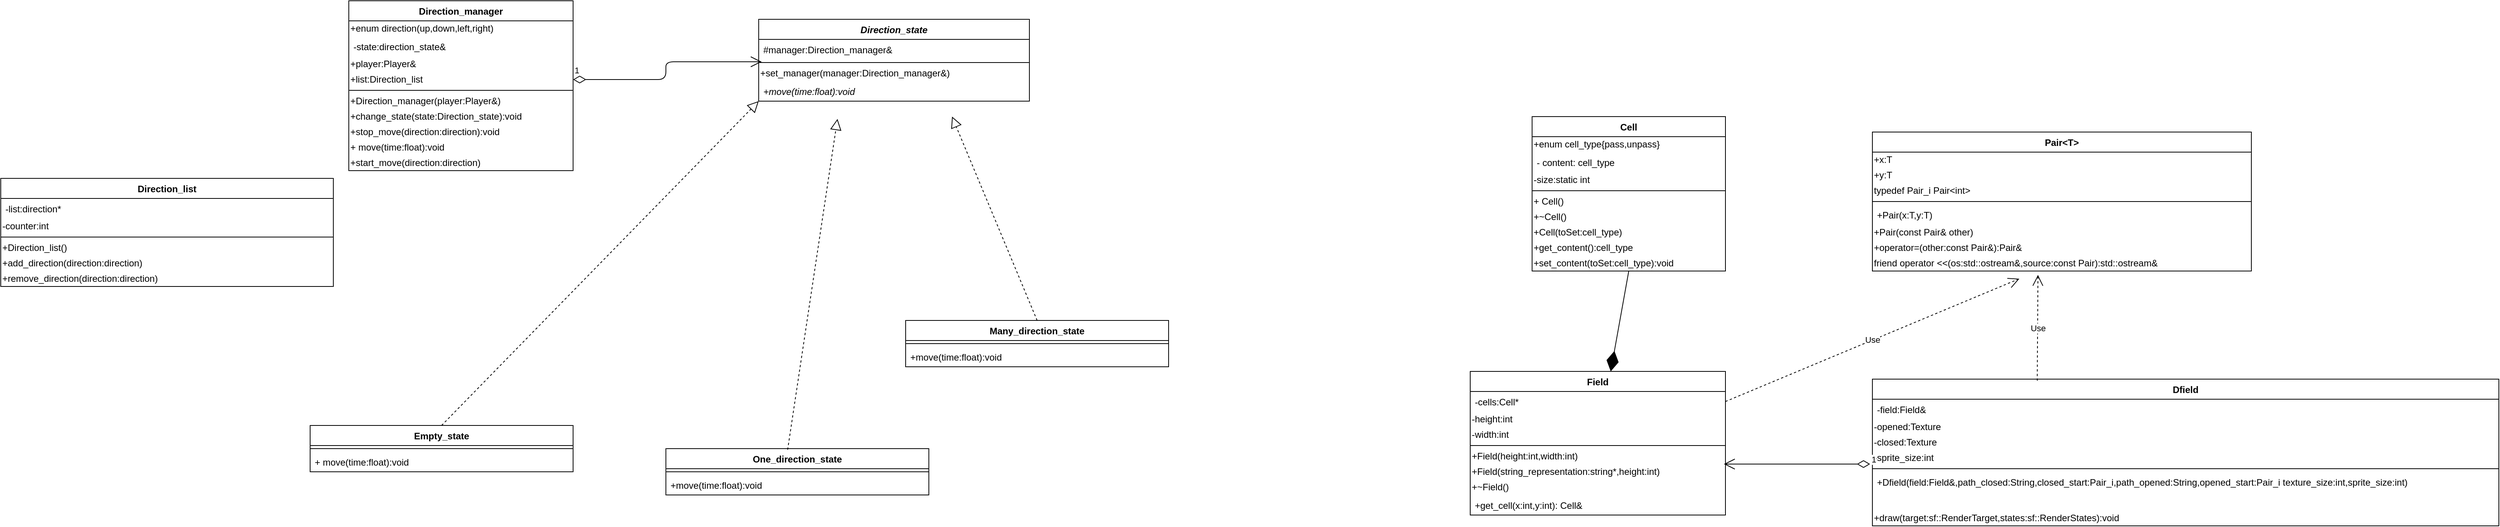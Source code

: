 <mxfile version="14.5.6" type="github">
  <diagram name="Page-1" id="e7e014a7-5840-1c2e-5031-d8a46d1fe8dd">
    <mxGraphModel dx="3139" dy="487" grid="1" gridSize="10" guides="1" tooltips="1" connect="1" arrows="1" fold="1" page="1" pageScale="1" pageWidth="1169" pageHeight="826" background="#ffffff" math="0" shadow="0">
      <root>
        <mxCell id="0" />
        <mxCell id="1" parent="0" />
        <mxCell id="MpmSZw6heoh9v0yhd0qV-53" value="Cell" style="swimlane;fontStyle=1;align=center;verticalAlign=top;childLayout=stackLayout;horizontal=1;startSize=26;horizontalStack=0;resizeParent=1;resizeParentMax=0;resizeLast=0;collapsible=1;marginBottom=0;" parent="1" vertex="1">
          <mxGeometry x="600" y="210" width="250" height="200" as="geometry" />
        </mxCell>
        <mxCell id="MpmSZw6heoh9v0yhd0qV-70" value="&lt;div align=&quot;left&quot;&gt;+enum cell_type{pass,unpass}&lt;/div&gt;" style="text;html=1;strokeColor=none;fillColor=none;align=left;verticalAlign=middle;whiteSpace=wrap;rounded=0;" parent="MpmSZw6heoh9v0yhd0qV-53" vertex="1">
          <mxGeometry y="26" width="250" height="20" as="geometry" />
        </mxCell>
        <mxCell id="MpmSZw6heoh9v0yhd0qV-54" value="- content: cell_type" style="text;strokeColor=none;fillColor=none;align=left;verticalAlign=top;spacingLeft=4;spacingRight=4;overflow=hidden;rotatable=0;points=[[0,0.5],[1,0.5]];portConstraint=eastwest;" parent="MpmSZw6heoh9v0yhd0qV-53" vertex="1">
          <mxGeometry y="46" width="250" height="26" as="geometry" />
        </mxCell>
        <mxCell id="kN8OmJiP3MsgrToV_cUY-2" value="&lt;div align=&quot;left&quot;&gt;-size:static int&lt;/div&gt;" style="text;html=1;strokeColor=none;fillColor=none;align=left;verticalAlign=middle;whiteSpace=wrap;rounded=0;" parent="MpmSZw6heoh9v0yhd0qV-53" vertex="1">
          <mxGeometry y="72" width="250" height="20" as="geometry" />
        </mxCell>
        <mxCell id="MpmSZw6heoh9v0yhd0qV-55" value="" style="line;strokeWidth=1;fillColor=none;align=left;verticalAlign=middle;spacingTop=-1;spacingLeft=3;spacingRight=3;rotatable=0;labelPosition=right;points=[];portConstraint=eastwest;" parent="MpmSZw6heoh9v0yhd0qV-53" vertex="1">
          <mxGeometry y="92" width="250" height="8" as="geometry" />
        </mxCell>
        <mxCell id="MpmSZw6heoh9v0yhd0qV-74" value="&lt;div align=&quot;left&quot;&gt;+ Cell()&lt;/div&gt;" style="text;html=1;strokeColor=none;fillColor=none;align=left;verticalAlign=middle;whiteSpace=wrap;rounded=0;" parent="MpmSZw6heoh9v0yhd0qV-53" vertex="1">
          <mxGeometry y="100" width="250" height="20" as="geometry" />
        </mxCell>
        <mxCell id="MpmSZw6heoh9v0yhd0qV-67" value="&lt;div align=&quot;left&quot;&gt;+~Cell()&lt;/div&gt;" style="text;html=1;strokeColor=none;fillColor=none;align=left;verticalAlign=middle;whiteSpace=wrap;rounded=0;" parent="MpmSZw6heoh9v0yhd0qV-53" vertex="1">
          <mxGeometry y="120" width="250" height="20" as="geometry" />
        </mxCell>
        <mxCell id="MpmSZw6heoh9v0yhd0qV-66" value="&lt;div align=&quot;left&quot;&gt;+Cell(toSet:cell_type)&lt;/div&gt;" style="text;html=1;strokeColor=none;fillColor=none;align=left;verticalAlign=middle;whiteSpace=wrap;rounded=0;" parent="MpmSZw6heoh9v0yhd0qV-53" vertex="1">
          <mxGeometry y="140" width="250" height="20" as="geometry" />
        </mxCell>
        <mxCell id="MpmSZw6heoh9v0yhd0qV-69" value="&lt;div align=&quot;left&quot;&gt;+get_content():cell_type&lt;/div&gt;" style="text;html=1;strokeColor=none;fillColor=none;align=left;verticalAlign=middle;whiteSpace=wrap;rounded=0;" parent="MpmSZw6heoh9v0yhd0qV-53" vertex="1">
          <mxGeometry y="160" width="250" height="20" as="geometry" />
        </mxCell>
        <mxCell id="MpmSZw6heoh9v0yhd0qV-75" value="&lt;div align=&quot;left&quot;&gt;+set_content(toSet:cell_type):void&lt;br&gt;&lt;/div&gt;" style="text;html=1;strokeColor=none;fillColor=none;align=left;verticalAlign=middle;whiteSpace=wrap;rounded=0;" parent="MpmSZw6heoh9v0yhd0qV-53" vertex="1">
          <mxGeometry y="180" width="250" height="20" as="geometry" />
        </mxCell>
        <mxCell id="MpmSZw6heoh9v0yhd0qV-57" value="Field" style="swimlane;fontStyle=1;align=center;verticalAlign=top;childLayout=stackLayout;horizontal=1;startSize=26;horizontalStack=0;resizeParent=1;resizeParentMax=0;resizeLast=0;collapsible=1;marginBottom=0;" parent="1" vertex="1">
          <mxGeometry x="520" y="540" width="330" height="186" as="geometry" />
        </mxCell>
        <mxCell id="MpmSZw6heoh9v0yhd0qV-58" value="-cells:Cell*" style="text;strokeColor=none;fillColor=none;align=left;verticalAlign=top;spacingLeft=4;spacingRight=4;overflow=hidden;rotatable=0;points=[[0,0.5],[1,0.5]];portConstraint=eastwest;" parent="MpmSZw6heoh9v0yhd0qV-57" vertex="1">
          <mxGeometry y="26" width="330" height="26" as="geometry" />
        </mxCell>
        <mxCell id="MpmSZw6heoh9v0yhd0qV-64" value="&lt;div align=&quot;left&quot;&gt;-height:int&lt;br&gt;&lt;/div&gt;" style="text;html=1;strokeColor=none;fillColor=none;align=left;verticalAlign=middle;whiteSpace=wrap;rounded=0;" parent="MpmSZw6heoh9v0yhd0qV-57" vertex="1">
          <mxGeometry y="52" width="330" height="20" as="geometry" />
        </mxCell>
        <mxCell id="MpmSZw6heoh9v0yhd0qV-65" value="&lt;div align=&quot;left&quot;&gt;-width:int&lt;/div&gt;" style="text;html=1;strokeColor=none;fillColor=none;align=left;verticalAlign=middle;whiteSpace=wrap;rounded=0;" parent="MpmSZw6heoh9v0yhd0qV-57" vertex="1">
          <mxGeometry y="72" width="330" height="20" as="geometry" />
        </mxCell>
        <mxCell id="MpmSZw6heoh9v0yhd0qV-59" value="" style="line;strokeWidth=1;fillColor=none;align=left;verticalAlign=middle;spacingTop=-1;spacingLeft=3;spacingRight=3;rotatable=0;labelPosition=right;points=[];portConstraint=eastwest;" parent="MpmSZw6heoh9v0yhd0qV-57" vertex="1">
          <mxGeometry y="92" width="330" height="8" as="geometry" />
        </mxCell>
        <mxCell id="MpmSZw6heoh9v0yhd0qV-81" value="&lt;div align=&quot;left&quot;&gt;+Field(height:int,width:int)&lt;/div&gt;" style="text;html=1;strokeColor=none;fillColor=none;align=left;verticalAlign=middle;whiteSpace=wrap;rounded=0;" parent="MpmSZw6heoh9v0yhd0qV-57" vertex="1">
          <mxGeometry y="100" width="330" height="20" as="geometry" />
        </mxCell>
        <mxCell id="MpmSZw6heoh9v0yhd0qV-82" value="&lt;div align=&quot;left&quot;&gt;+Field(string_representation:string*,height:int)&lt;/div&gt;" style="text;html=1;strokeColor=none;fillColor=none;align=left;verticalAlign=middle;whiteSpace=wrap;rounded=0;" parent="MpmSZw6heoh9v0yhd0qV-57" vertex="1">
          <mxGeometry y="120" width="330" height="20" as="geometry" />
        </mxCell>
        <mxCell id="Y_DRZbf8Gvfk2xtCwnfg-22" value="&lt;div align=&quot;left&quot;&gt;+~Field()&lt;/div&gt;" style="text;html=1;strokeColor=none;fillColor=none;align=left;verticalAlign=middle;whiteSpace=wrap;rounded=0;" parent="MpmSZw6heoh9v0yhd0qV-57" vertex="1">
          <mxGeometry y="140" width="330" height="20" as="geometry" />
        </mxCell>
        <mxCell id="MpmSZw6heoh9v0yhd0qV-60" value="+get_cell(x:int,y:int): Cell&amp; " style="text;strokeColor=none;fillColor=none;align=left;verticalAlign=top;spacingLeft=4;spacingRight=4;overflow=hidden;rotatable=0;points=[[0,0.5],[1,0.5]];portConstraint=eastwest;" parent="MpmSZw6heoh9v0yhd0qV-57" vertex="1">
          <mxGeometry y="160" width="330" height="26" as="geometry" />
        </mxCell>
        <mxCell id="7PPTtW4vlPHc0rOXR-Uv-21" value="Use" style="endArrow=open;endSize=12;dashed=1;html=1;entryX=1;entryY=0.5;entryDx=0;entryDy=0;exitX=1;exitY=0.5;exitDx=0;exitDy=0;" parent="MpmSZw6heoh9v0yhd0qV-57" source="MpmSZw6heoh9v0yhd0qV-58" edge="1">
          <mxGeometry width="160" relative="1" as="geometry">
            <mxPoint x="480" y="-10" as="sourcePoint" />
            <mxPoint x="710" y="-120" as="targetPoint" />
          </mxGeometry>
        </mxCell>
        <mxCell id="MpmSZw6heoh9v0yhd0qV-76" value="" style="endArrow=diamondThin;endFill=1;endSize=24;html=1;exitX=0.5;exitY=1;exitDx=0;exitDy=0;" parent="1" source="MpmSZw6heoh9v0yhd0qV-75" target="MpmSZw6heoh9v0yhd0qV-57" edge="1">
          <mxGeometry width="160" relative="1" as="geometry">
            <mxPoint x="690" y="510" as="sourcePoint" />
            <mxPoint x="850" y="510" as="targetPoint" />
          </mxGeometry>
        </mxCell>
        <mxCell id="MpmSZw6heoh9v0yhd0qV-77" value="Dfield" style="swimlane;fontStyle=1;align=center;verticalAlign=top;childLayout=stackLayout;horizontal=1;startSize=26;horizontalStack=0;resizeParent=1;resizeParentMax=0;resizeLast=0;collapsible=1;marginBottom=0;" parent="1" vertex="1">
          <mxGeometry x="1040" y="550" width="810" height="190" as="geometry" />
        </mxCell>
        <mxCell id="MpmSZw6heoh9v0yhd0qV-78" value="-field:Field&amp;" style="text;strokeColor=none;fillColor=none;align=left;verticalAlign=top;spacingLeft=4;spacingRight=4;overflow=hidden;rotatable=0;points=[[0,0.5],[1,0.5]];portConstraint=eastwest;" parent="MpmSZw6heoh9v0yhd0qV-77" vertex="1">
          <mxGeometry y="26" width="810" height="26" as="geometry" />
        </mxCell>
        <mxCell id="Y_DRZbf8Gvfk2xtCwnfg-1" value="&lt;div align=&quot;left&quot;&gt;-opened:Texture&lt;br&gt;&lt;/div&gt;" style="text;html=1;strokeColor=none;fillColor=none;align=left;verticalAlign=middle;whiteSpace=wrap;rounded=0;" parent="MpmSZw6heoh9v0yhd0qV-77" vertex="1">
          <mxGeometry y="52" width="810" height="20" as="geometry" />
        </mxCell>
        <mxCell id="Y_DRZbf8Gvfk2xtCwnfg-13" value="&lt;div align=&quot;left&quot;&gt;-closed:Texture&lt;/div&gt;" style="text;html=1;strokeColor=none;fillColor=none;align=left;verticalAlign=middle;whiteSpace=wrap;rounded=0;" parent="MpmSZw6heoh9v0yhd0qV-77" vertex="1">
          <mxGeometry y="72" width="810" height="20" as="geometry" />
        </mxCell>
        <mxCell id="Y_DRZbf8Gvfk2xtCwnfg-14" value="&lt;div align=&quot;left&quot;&gt;-sprite_size:int&lt;/div&gt;" style="text;html=1;strokeColor=none;fillColor=none;align=left;verticalAlign=middle;whiteSpace=wrap;rounded=0;" parent="MpmSZw6heoh9v0yhd0qV-77" vertex="1">
          <mxGeometry y="92" width="810" height="20" as="geometry" />
        </mxCell>
        <mxCell id="MpmSZw6heoh9v0yhd0qV-79" value="" style="line;strokeWidth=1;fillColor=none;align=left;verticalAlign=middle;spacingTop=-1;spacingLeft=3;spacingRight=3;rotatable=0;labelPosition=right;points=[];portConstraint=eastwest;" parent="MpmSZw6heoh9v0yhd0qV-77" vertex="1">
          <mxGeometry y="112" width="810" height="8" as="geometry" />
        </mxCell>
        <mxCell id="MpmSZw6heoh9v0yhd0qV-80" value="+Dfield(field:Field&amp;,path_closed:String,closed_start:Pair_i,path_opened:String,opened_start:Pair_i texture_size:int,sprite_size:int)" style="text;strokeColor=none;fillColor=none;align=left;verticalAlign=top;spacingLeft=4;spacingRight=4;overflow=hidden;rotatable=0;points=[[0,0.5],[1,0.5]];portConstraint=eastwest;" parent="MpmSZw6heoh9v0yhd0qV-77" vertex="1">
          <mxGeometry y="120" width="810" height="50" as="geometry" />
        </mxCell>
        <mxCell id="7PPTtW4vlPHc0rOXR-Uv-1" value="&lt;div align=&quot;left&quot;&gt;+draw(target:sf::RenderTarget,states:sf::RenderStates):void&lt;/div&gt;" style="text;html=1;strokeColor=none;fillColor=none;align=left;verticalAlign=middle;whiteSpace=wrap;rounded=0;" parent="MpmSZw6heoh9v0yhd0qV-77" vertex="1">
          <mxGeometry y="170" width="810" height="20" as="geometry" />
        </mxCell>
        <mxCell id="7PPTtW4vlPHc0rOXR-Uv-5" value="1" style="endArrow=open;html=1;endSize=12;startArrow=diamondThin;startSize=14;startFill=0;edgeStyle=orthogonalEdgeStyle;align=left;verticalAlign=bottom;" parent="1" edge="1">
          <mxGeometry x="-1" y="3" relative="1" as="geometry">
            <mxPoint x="1037" y="660" as="sourcePoint" />
            <mxPoint x="848" y="660" as="targetPoint" />
          </mxGeometry>
        </mxCell>
        <mxCell id="7PPTtW4vlPHc0rOXR-Uv-6" value="Pair&lt;T&gt;" style="swimlane;fontStyle=1;align=center;verticalAlign=top;childLayout=stackLayout;horizontal=1;startSize=26;horizontalStack=0;resizeParent=1;resizeParentMax=0;resizeLast=0;collapsible=1;marginBottom=0;" parent="1" vertex="1">
          <mxGeometry x="1040" y="230" width="490" height="180" as="geometry" />
        </mxCell>
        <mxCell id="7PPTtW4vlPHc0rOXR-Uv-11" value="+x:T" style="text;html=1;strokeColor=none;fillColor=none;align=left;verticalAlign=middle;whiteSpace=wrap;rounded=0;" parent="7PPTtW4vlPHc0rOXR-Uv-6" vertex="1">
          <mxGeometry y="26" width="490" height="20" as="geometry" />
        </mxCell>
        <mxCell id="7PPTtW4vlPHc0rOXR-Uv-10" value="&lt;div align=&quot;left&quot;&gt;+y:T&lt;/div&gt;" style="text;html=1;strokeColor=none;fillColor=none;align=left;verticalAlign=middle;whiteSpace=wrap;rounded=0;" parent="7PPTtW4vlPHc0rOXR-Uv-6" vertex="1">
          <mxGeometry y="46" width="490" height="20" as="geometry" />
        </mxCell>
        <mxCell id="7PPTtW4vlPHc0rOXR-Uv-18" value="&lt;div align=&quot;left&quot;&gt;typedef Pair_i Pair&amp;lt;int&amp;gt;&lt;/div&gt;" style="text;html=1;strokeColor=none;fillColor=none;align=left;verticalAlign=middle;whiteSpace=wrap;rounded=0;" parent="7PPTtW4vlPHc0rOXR-Uv-6" vertex="1">
          <mxGeometry y="66" width="490" height="20" as="geometry" />
        </mxCell>
        <mxCell id="7PPTtW4vlPHc0rOXR-Uv-8" value="" style="line;strokeWidth=1;fillColor=none;align=left;verticalAlign=middle;spacingTop=-1;spacingLeft=3;spacingRight=3;rotatable=0;labelPosition=right;points=[];portConstraint=eastwest;" parent="7PPTtW4vlPHc0rOXR-Uv-6" vertex="1">
          <mxGeometry y="86" width="490" height="8" as="geometry" />
        </mxCell>
        <mxCell id="7PPTtW4vlPHc0rOXR-Uv-9" value="+Pair(x:T,y:T)" style="text;strokeColor=none;fillColor=none;align=left;verticalAlign=top;spacingLeft=4;spacingRight=4;overflow=hidden;rotatable=0;points=[[0,0.5],[1,0.5]];portConstraint=eastwest;" parent="7PPTtW4vlPHc0rOXR-Uv-6" vertex="1">
          <mxGeometry y="94" width="490" height="26" as="geometry" />
        </mxCell>
        <mxCell id="7PPTtW4vlPHc0rOXR-Uv-12" value="&lt;div align=&quot;left&quot;&gt;+Pair(const Pair&amp;amp; other)&lt;br&gt;&lt;/div&gt;" style="text;html=1;strokeColor=none;fillColor=none;align=left;verticalAlign=middle;whiteSpace=wrap;rounded=0;" parent="7PPTtW4vlPHc0rOXR-Uv-6" vertex="1">
          <mxGeometry y="120" width="490" height="20" as="geometry" />
        </mxCell>
        <mxCell id="7PPTtW4vlPHc0rOXR-Uv-15" value="&lt;div align=&quot;left&quot;&gt;+operator=(other:const Pair&amp;amp;):Pair&amp;amp;&lt;br&gt;&lt;/div&gt;" style="text;html=1;strokeColor=none;fillColor=none;align=left;verticalAlign=middle;whiteSpace=wrap;rounded=0;" parent="7PPTtW4vlPHc0rOXR-Uv-6" vertex="1">
          <mxGeometry y="140" width="490" height="20" as="geometry" />
        </mxCell>
        <mxCell id="7PPTtW4vlPHc0rOXR-Uv-17" value="&lt;div&gt;friend operator &amp;lt;&amp;lt;(os:std::ostream&amp;amp;,source:const Pair):std::ostream&amp;amp;&lt;br&gt;&lt;/div&gt;" style="text;html=1;strokeColor=none;fillColor=none;align=left;verticalAlign=middle;whiteSpace=wrap;rounded=0;" parent="7PPTtW4vlPHc0rOXR-Uv-6" vertex="1">
          <mxGeometry y="160" width="490" height="20" as="geometry" />
        </mxCell>
        <mxCell id="7PPTtW4vlPHc0rOXR-Uv-19" value="Use" style="endArrow=open;endSize=12;dashed=1;html=1;entryX=0.392;entryY=1.25;entryDx=0;entryDy=0;exitX=0.236;exitY=0.011;exitDx=0;exitDy=0;exitPerimeter=0;entryPerimeter=0;" parent="1" edge="1">
          <mxGeometry width="160" relative="1" as="geometry">
            <mxPoint x="1253.16" y="552.09" as="sourcePoint" />
            <mxPoint x="1254.08" y="415" as="targetPoint" />
          </mxGeometry>
        </mxCell>
        <mxCell id="LGpfkNOpEjkACR8kou12-1" value="Direction_manager" style="swimlane;fontStyle=1;align=center;verticalAlign=top;childLayout=stackLayout;horizontal=1;startSize=26;horizontalStack=0;resizeParent=1;resizeParentMax=0;resizeLast=0;collapsible=1;marginBottom=0;" parent="1" vertex="1">
          <mxGeometry x="-930" y="60" width="290" height="220" as="geometry" />
        </mxCell>
        <mxCell id="LGpfkNOpEjkACR8kou12-35" value="&lt;div align=&quot;left&quot;&gt;+enum direction(up,down,left,right)&lt;br&gt;&lt;/div&gt;" style="text;html=1;strokeColor=none;fillColor=none;align=left;verticalAlign=middle;whiteSpace=wrap;rounded=0;" parent="LGpfkNOpEjkACR8kou12-1" vertex="1">
          <mxGeometry y="26" width="290" height="20" as="geometry" />
        </mxCell>
        <mxCell id="LGpfkNOpEjkACR8kou12-2" value="-state:direction_state&amp;" style="text;strokeColor=none;fillColor=none;align=left;verticalAlign=top;spacingLeft=4;spacingRight=4;overflow=hidden;rotatable=0;points=[[0,0.5],[1,0.5]];portConstraint=eastwest;" parent="LGpfkNOpEjkACR8kou12-1" vertex="1">
          <mxGeometry y="46" width="290" height="26" as="geometry" />
        </mxCell>
        <mxCell id="bZ3cJJrWvmUA5AiKP7kB-26" value="+player:Player&amp;amp;" style="text;html=1;strokeColor=none;fillColor=none;align=left;verticalAlign=middle;whiteSpace=wrap;rounded=0;" vertex="1" parent="LGpfkNOpEjkACR8kou12-1">
          <mxGeometry y="72" width="290" height="20" as="geometry" />
        </mxCell>
        <mxCell id="LGpfkNOpEjkACR8kou12-31" value="&lt;div&gt;+list:Direction_list&lt;br&gt;&lt;/div&gt;" style="text;html=1;strokeColor=none;fillColor=none;align=left;verticalAlign=middle;whiteSpace=wrap;rounded=0;" parent="LGpfkNOpEjkACR8kou12-1" vertex="1">
          <mxGeometry y="92" width="290" height="20" as="geometry" />
        </mxCell>
        <mxCell id="LGpfkNOpEjkACR8kou12-3" value="" style="line;strokeWidth=1;fillColor=none;align=left;verticalAlign=middle;spacingTop=-1;spacingLeft=3;spacingRight=3;rotatable=0;labelPosition=right;points=[];portConstraint=eastwest;" parent="LGpfkNOpEjkACR8kou12-1" vertex="1">
          <mxGeometry y="112" width="290" height="8" as="geometry" />
        </mxCell>
        <mxCell id="bZ3cJJrWvmUA5AiKP7kB-2" value="+Direction_manager(player:Player&amp;amp;)" style="text;html=1;strokeColor=none;fillColor=none;align=left;verticalAlign=middle;whiteSpace=wrap;rounded=0;" vertex="1" parent="LGpfkNOpEjkACR8kou12-1">
          <mxGeometry y="120" width="290" height="20" as="geometry" />
        </mxCell>
        <mxCell id="bZ3cJJrWvmUA5AiKP7kB-3" value="+change_state(state:Direction_state):void" style="text;html=1;strokeColor=none;fillColor=none;align=left;verticalAlign=middle;whiteSpace=wrap;rounded=0;" vertex="1" parent="LGpfkNOpEjkACR8kou12-1">
          <mxGeometry y="140" width="290" height="20" as="geometry" />
        </mxCell>
        <mxCell id="bZ3cJJrWvmUA5AiKP7kB-19" value="&lt;div align=&quot;left&quot;&gt;+stop_move(direction:direction):void&lt;/div&gt;" style="text;html=1;strokeColor=none;fillColor=none;align=left;verticalAlign=middle;whiteSpace=wrap;rounded=0;" vertex="1" parent="LGpfkNOpEjkACR8kou12-1">
          <mxGeometry y="160" width="290" height="20" as="geometry" />
        </mxCell>
        <mxCell id="bZ3cJJrWvmUA5AiKP7kB-1" value="&lt;div align=&quot;left&quot;&gt;+ move(time:float):void &lt;/div&gt;" style="text;html=1;strokeColor=none;fillColor=none;align=left;verticalAlign=middle;whiteSpace=wrap;rounded=0;" vertex="1" parent="LGpfkNOpEjkACR8kou12-1">
          <mxGeometry y="180" width="290" height="20" as="geometry" />
        </mxCell>
        <mxCell id="bZ3cJJrWvmUA5AiKP7kB-24" value="+start_move(direction:direction)" style="text;html=1;strokeColor=none;fillColor=none;align=left;verticalAlign=middle;whiteSpace=wrap;rounded=0;" vertex="1" parent="LGpfkNOpEjkACR8kou12-1">
          <mxGeometry y="200" width="290" height="20" as="geometry" />
        </mxCell>
        <mxCell id="LGpfkNOpEjkACR8kou12-5" value="Direction_state" style="swimlane;fontStyle=3;align=center;verticalAlign=top;childLayout=stackLayout;horizontal=1;startSize=26;horizontalStack=0;resizeParent=1;resizeParentMax=0;resizeLast=0;collapsible=1;marginBottom=0;" parent="1" vertex="1">
          <mxGeometry x="-400" y="84" width="350" height="106" as="geometry" />
        </mxCell>
        <mxCell id="LGpfkNOpEjkACR8kou12-6" value="#manager:Direction_manager&amp;" style="text;strokeColor=none;fillColor=none;align=left;verticalAlign=top;spacingLeft=4;spacingRight=4;overflow=hidden;rotatable=0;points=[[0,0.5],[1,0.5]];portConstraint=eastwest;" parent="LGpfkNOpEjkACR8kou12-5" vertex="1">
          <mxGeometry y="26" width="350" height="26" as="geometry" />
        </mxCell>
        <mxCell id="LGpfkNOpEjkACR8kou12-7" value="" style="line;strokeWidth=1;fillColor=none;align=left;verticalAlign=middle;spacingTop=-1;spacingLeft=3;spacingRight=3;rotatable=0;labelPosition=right;points=[];portConstraint=eastwest;" parent="LGpfkNOpEjkACR8kou12-5" vertex="1">
          <mxGeometry y="52" width="350" height="8" as="geometry" />
        </mxCell>
        <mxCell id="bZ3cJJrWvmUA5AiKP7kB-29" value="+set_manager(manager:Direction_manager&amp;amp;)" style="text;html=1;strokeColor=none;fillColor=none;align=left;verticalAlign=middle;whiteSpace=wrap;rounded=0;" vertex="1" parent="LGpfkNOpEjkACR8kou12-5">
          <mxGeometry y="60" width="350" height="20" as="geometry" />
        </mxCell>
        <mxCell id="LGpfkNOpEjkACR8kou12-8" value="+move(time:float):void " style="text;strokeColor=none;fillColor=none;align=left;verticalAlign=top;spacingLeft=4;spacingRight=4;overflow=hidden;rotatable=0;points=[[0,0.5],[1,0.5]];portConstraint=eastwest;fontStyle=2" parent="LGpfkNOpEjkACR8kou12-5" vertex="1">
          <mxGeometry y="80" width="350" height="26" as="geometry" />
        </mxCell>
        <mxCell id="LGpfkNOpEjkACR8kou12-9" value="1" style="endArrow=open;html=1;endSize=12;startArrow=diamondThin;startSize=14;startFill=0;edgeStyle=orthogonalEdgeStyle;align=left;verticalAlign=bottom;entryX=0.011;entryY=0.375;entryDx=0;entryDy=0;entryPerimeter=0;exitX=1;exitY=0.5;exitDx=0;exitDy=0;exitPerimeter=0;" parent="1" source="LGpfkNOpEjkACR8kou12-31" target="LGpfkNOpEjkACR8kou12-7" edge="1">
          <mxGeometry x="-1" y="3" relative="1" as="geometry">
            <mxPoint x="-620" y="177" as="sourcePoint" />
            <mxPoint x="-310" y="270" as="targetPoint" />
          </mxGeometry>
        </mxCell>
        <mxCell id="LGpfkNOpEjkACR8kou12-11" value="Empty_state" style="swimlane;fontStyle=1;align=center;verticalAlign=top;childLayout=stackLayout;horizontal=1;startSize=26;horizontalStack=0;resizeParent=1;resizeParentMax=0;resizeLast=0;collapsible=1;marginBottom=0;" parent="1" vertex="1">
          <mxGeometry x="-980" y="610" width="340" height="60" as="geometry" />
        </mxCell>
        <mxCell id="LGpfkNOpEjkACR8kou12-13" value="" style="line;strokeWidth=1;fillColor=none;align=left;verticalAlign=middle;spacingTop=-1;spacingLeft=3;spacingRight=3;rotatable=0;labelPosition=right;points=[];portConstraint=eastwest;" parent="LGpfkNOpEjkACR8kou12-11" vertex="1">
          <mxGeometry y="26" width="340" height="8" as="geometry" />
        </mxCell>
        <mxCell id="bZ3cJJrWvmUA5AiKP7kB-4" value="+ move(time:float):void " style="text;strokeColor=none;fillColor=none;align=left;verticalAlign=top;spacingLeft=4;spacingRight=4;overflow=hidden;rotatable=0;points=[[0,0.5],[1,0.5]];portConstraint=eastwest;fontStyle=0" vertex="1" parent="LGpfkNOpEjkACR8kou12-11">
          <mxGeometry y="34" width="340" height="26" as="geometry" />
        </mxCell>
        <mxCell id="LGpfkNOpEjkACR8kou12-19" value="One_direction_state" style="swimlane;fontStyle=1;align=center;verticalAlign=top;childLayout=stackLayout;horizontal=1;startSize=26;horizontalStack=0;resizeParent=1;resizeParentMax=0;resizeLast=0;collapsible=1;marginBottom=0;" parent="1" vertex="1">
          <mxGeometry x="-520" y="640" width="340" height="60" as="geometry" />
        </mxCell>
        <mxCell id="LGpfkNOpEjkACR8kou12-21" value="" style="line;strokeWidth=1;fillColor=none;align=left;verticalAlign=middle;spacingTop=-1;spacingLeft=3;spacingRight=3;rotatable=0;labelPosition=right;points=[];portConstraint=eastwest;" parent="LGpfkNOpEjkACR8kou12-19" vertex="1">
          <mxGeometry y="26" width="340" height="8" as="geometry" />
        </mxCell>
        <mxCell id="bZ3cJJrWvmUA5AiKP7kB-5" value="+move(time:float):void " style="text;strokeColor=none;fillColor=none;align=left;verticalAlign=top;spacingLeft=4;spacingRight=4;overflow=hidden;rotatable=0;points=[[0,0.5],[1,0.5]];portConstraint=eastwest;fontStyle=0" vertex="1" parent="LGpfkNOpEjkACR8kou12-19">
          <mxGeometry y="34" width="340" height="26" as="geometry" />
        </mxCell>
        <mxCell id="LGpfkNOpEjkACR8kou12-23" value="Many_direction_state" style="swimlane;fontStyle=1;align=center;verticalAlign=top;childLayout=stackLayout;horizontal=1;startSize=26;horizontalStack=0;resizeParent=1;resizeParentMax=0;resizeLast=0;collapsible=1;marginBottom=0;" parent="1" vertex="1">
          <mxGeometry x="-210" y="474" width="340" height="60" as="geometry" />
        </mxCell>
        <mxCell id="LGpfkNOpEjkACR8kou12-25" value="" style="line;strokeWidth=1;fillColor=none;align=left;verticalAlign=middle;spacingTop=-1;spacingLeft=3;spacingRight=3;rotatable=0;labelPosition=right;points=[];portConstraint=eastwest;" parent="LGpfkNOpEjkACR8kou12-23" vertex="1">
          <mxGeometry y="26" width="340" height="8" as="geometry" />
        </mxCell>
        <mxCell id="bZ3cJJrWvmUA5AiKP7kB-6" value="+move(time:float):void " style="text;strokeColor=none;fillColor=none;align=left;verticalAlign=top;spacingLeft=4;spacingRight=4;overflow=hidden;rotatable=0;points=[[0,0.5],[1,0.5]];portConstraint=eastwest;fontStyle=0" vertex="1" parent="LGpfkNOpEjkACR8kou12-23">
          <mxGeometry y="34" width="340" height="26" as="geometry" />
        </mxCell>
        <mxCell id="LGpfkNOpEjkACR8kou12-27" value="" style="endArrow=block;dashed=1;endFill=0;endSize=12;html=1;exitX=0.5;exitY=0;exitDx=0;exitDy=0;entryX=0;entryY=1;entryDx=0;entryDy=0;" parent="1" source="LGpfkNOpEjkACR8kou12-11" target="LGpfkNOpEjkACR8kou12-5" edge="1">
          <mxGeometry width="160" relative="1" as="geometry">
            <mxPoint x="-480" y="280" as="sourcePoint" />
            <mxPoint x="-360" y="210" as="targetPoint" />
          </mxGeometry>
        </mxCell>
        <mxCell id="LGpfkNOpEjkACR8kou12-28" value="" style="endArrow=block;dashed=1;endFill=0;endSize=12;html=1;exitX=0.463;exitY=0.023;exitDx=0;exitDy=0;exitPerimeter=0;entryX=0.291;entryY=1.15;entryDx=0;entryDy=0;entryPerimeter=0;" parent="1" source="LGpfkNOpEjkACR8kou12-19" edge="1">
          <mxGeometry width="160" relative="1" as="geometry">
            <mxPoint x="-480" y="280" as="sourcePoint" />
            <mxPoint x="-298.15" y="213" as="targetPoint" />
          </mxGeometry>
        </mxCell>
        <mxCell id="LGpfkNOpEjkACR8kou12-29" value="" style="endArrow=block;dashed=1;endFill=0;endSize=12;html=1;exitX=0.5;exitY=0;exitDx=0;exitDy=0;" parent="1" source="LGpfkNOpEjkACR8kou12-23" edge="1">
          <mxGeometry width="160" relative="1" as="geometry">
            <mxPoint x="-480" y="280" as="sourcePoint" />
            <mxPoint x="-150" y="210" as="targetPoint" />
          </mxGeometry>
        </mxCell>
        <mxCell id="bZ3cJJrWvmUA5AiKP7kB-7" value="Direction_list" style="swimlane;fontStyle=1;align=center;verticalAlign=top;childLayout=stackLayout;horizontal=1;startSize=26;horizontalStack=0;resizeParent=1;resizeParentMax=0;resizeLast=0;collapsible=1;marginBottom=0;" vertex="1" parent="1">
          <mxGeometry x="-1380" y="290" width="430" height="140" as="geometry" />
        </mxCell>
        <mxCell id="bZ3cJJrWvmUA5AiKP7kB-8" value="-list:direction*" style="text;strokeColor=none;fillColor=none;align=left;verticalAlign=top;spacingLeft=4;spacingRight=4;overflow=hidden;rotatable=0;points=[[0,0.5],[1,0.5]];portConstraint=eastwest;" vertex="1" parent="bZ3cJJrWvmUA5AiKP7kB-7">
          <mxGeometry y="26" width="430" height="26" as="geometry" />
        </mxCell>
        <mxCell id="bZ3cJJrWvmUA5AiKP7kB-14" value="-counter:int" style="text;html=1;strokeColor=none;fillColor=none;align=left;verticalAlign=middle;whiteSpace=wrap;rounded=0;" vertex="1" parent="bZ3cJJrWvmUA5AiKP7kB-7">
          <mxGeometry y="52" width="430" height="20" as="geometry" />
        </mxCell>
        <mxCell id="bZ3cJJrWvmUA5AiKP7kB-9" value="" style="line;strokeWidth=1;fillColor=none;align=left;verticalAlign=middle;spacingTop=-1;spacingLeft=3;spacingRight=3;rotatable=0;labelPosition=right;points=[];portConstraint=eastwest;" vertex="1" parent="bZ3cJJrWvmUA5AiKP7kB-7">
          <mxGeometry y="72" width="430" height="8" as="geometry" />
        </mxCell>
        <mxCell id="bZ3cJJrWvmUA5AiKP7kB-11" value="&lt;div align=&quot;left&quot;&gt;+Direction_list()&lt;/div&gt;" style="text;html=1;strokeColor=none;fillColor=none;align=left;verticalAlign=middle;whiteSpace=wrap;rounded=0;" vertex="1" parent="bZ3cJJrWvmUA5AiKP7kB-7">
          <mxGeometry y="80" width="430" height="20" as="geometry" />
        </mxCell>
        <mxCell id="bZ3cJJrWvmUA5AiKP7kB-12" value="+add_direction(direction:direction)" style="text;html=1;strokeColor=none;fillColor=none;align=left;verticalAlign=middle;whiteSpace=wrap;rounded=0;" vertex="1" parent="bZ3cJJrWvmUA5AiKP7kB-7">
          <mxGeometry y="100" width="430" height="20" as="geometry" />
        </mxCell>
        <mxCell id="bZ3cJJrWvmUA5AiKP7kB-13" value="+remove_direction(direction:direction)" style="text;html=1;strokeColor=none;fillColor=none;align=left;verticalAlign=middle;whiteSpace=wrap;rounded=0;" vertex="1" parent="bZ3cJJrWvmUA5AiKP7kB-7">
          <mxGeometry y="120" width="430" height="20" as="geometry" />
        </mxCell>
      </root>
    </mxGraphModel>
  </diagram>
</mxfile>
